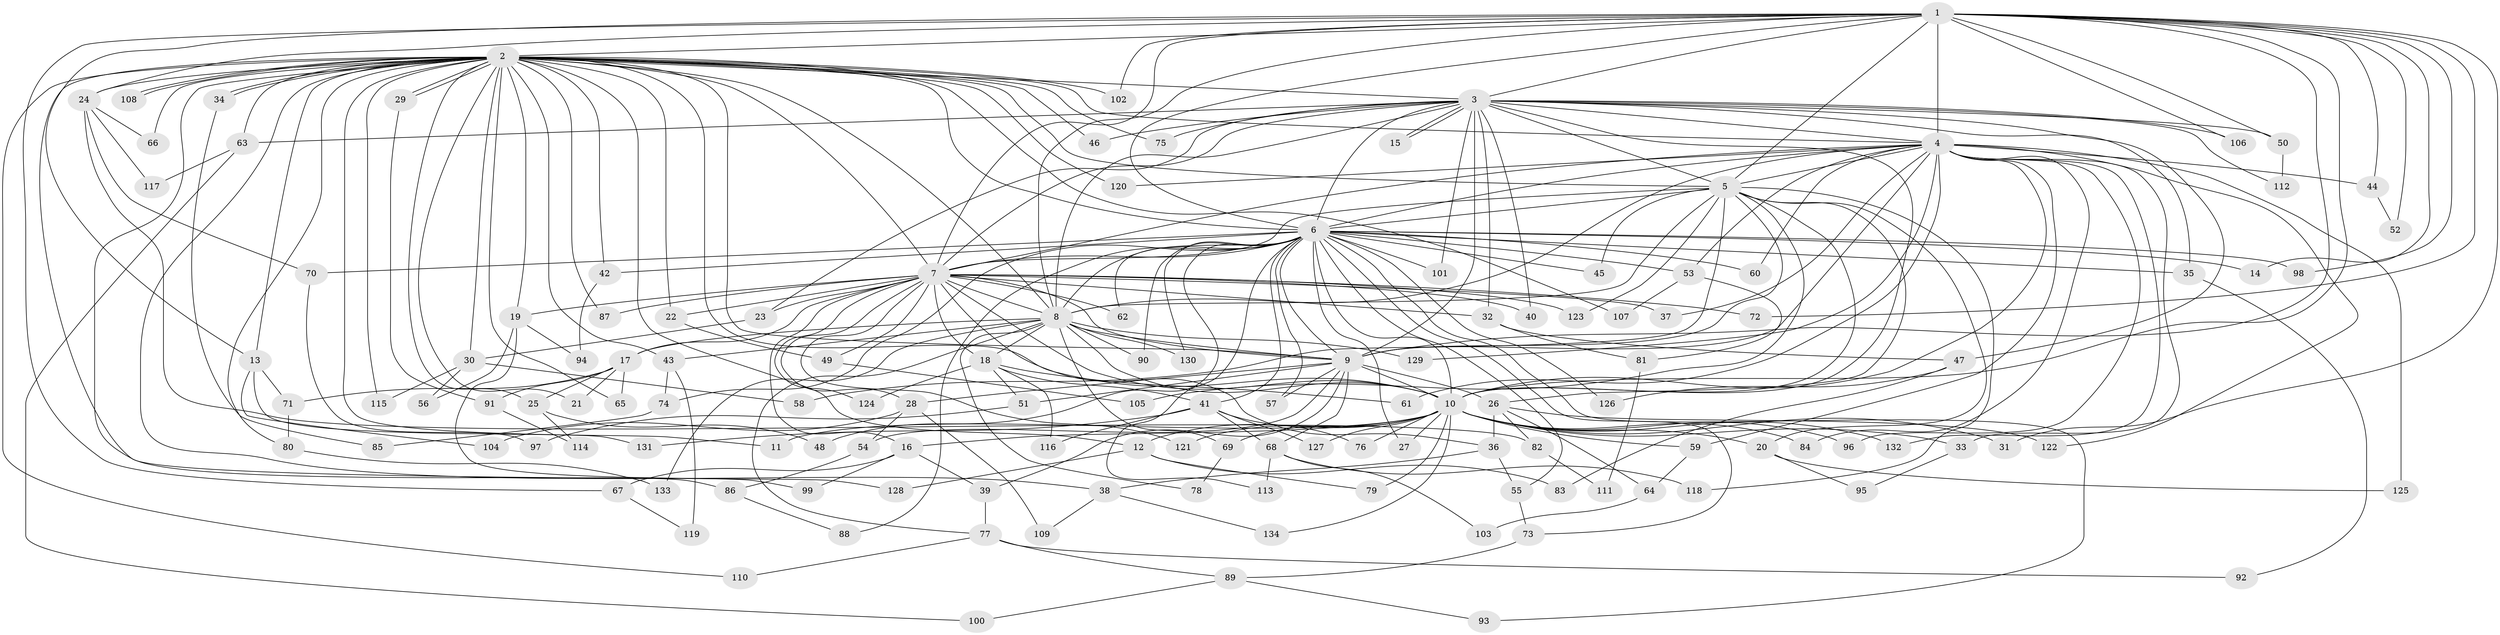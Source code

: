 // Generated by graph-tools (version 1.1) at 2025/35/03/09/25 02:35:11]
// undirected, 134 vertices, 293 edges
graph export_dot {
graph [start="1"]
  node [color=gray90,style=filled];
  1;
  2;
  3;
  4;
  5;
  6;
  7;
  8;
  9;
  10;
  11;
  12;
  13;
  14;
  15;
  16;
  17;
  18;
  19;
  20;
  21;
  22;
  23;
  24;
  25;
  26;
  27;
  28;
  29;
  30;
  31;
  32;
  33;
  34;
  35;
  36;
  37;
  38;
  39;
  40;
  41;
  42;
  43;
  44;
  45;
  46;
  47;
  48;
  49;
  50;
  51;
  52;
  53;
  54;
  55;
  56;
  57;
  58;
  59;
  60;
  61;
  62;
  63;
  64;
  65;
  66;
  67;
  68;
  69;
  70;
  71;
  72;
  73;
  74;
  75;
  76;
  77;
  78;
  79;
  80;
  81;
  82;
  83;
  84;
  85;
  86;
  87;
  88;
  89;
  90;
  91;
  92;
  93;
  94;
  95;
  96;
  97;
  98;
  99;
  100;
  101;
  102;
  103;
  104;
  105;
  106;
  107;
  108;
  109;
  110;
  111;
  112;
  113;
  114;
  115;
  116;
  117;
  118;
  119;
  120;
  121;
  122;
  123;
  124;
  125;
  126;
  127;
  128;
  129;
  130;
  131;
  132;
  133;
  134;
  1 -- 2;
  1 -- 3;
  1 -- 4;
  1 -- 5;
  1 -- 6;
  1 -- 7;
  1 -- 8;
  1 -- 9;
  1 -- 10;
  1 -- 13;
  1 -- 14;
  1 -- 24;
  1 -- 31;
  1 -- 44;
  1 -- 50;
  1 -- 52;
  1 -- 67;
  1 -- 72;
  1 -- 98;
  1 -- 102;
  1 -- 106;
  2 -- 3;
  2 -- 4;
  2 -- 5;
  2 -- 6;
  2 -- 7;
  2 -- 8;
  2 -- 9;
  2 -- 10;
  2 -- 11;
  2 -- 12;
  2 -- 13;
  2 -- 19;
  2 -- 21;
  2 -- 22;
  2 -- 24;
  2 -- 25;
  2 -- 29;
  2 -- 29;
  2 -- 30;
  2 -- 34;
  2 -- 34;
  2 -- 38;
  2 -- 42;
  2 -- 43;
  2 -- 46;
  2 -- 63;
  2 -- 65;
  2 -- 66;
  2 -- 75;
  2 -- 80;
  2 -- 86;
  2 -- 87;
  2 -- 102;
  2 -- 107;
  2 -- 108;
  2 -- 108;
  2 -- 110;
  2 -- 115;
  2 -- 120;
  2 -- 128;
  3 -- 4;
  3 -- 5;
  3 -- 6;
  3 -- 7;
  3 -- 8;
  3 -- 9;
  3 -- 10;
  3 -- 15;
  3 -- 15;
  3 -- 23;
  3 -- 32;
  3 -- 35;
  3 -- 40;
  3 -- 46;
  3 -- 47;
  3 -- 50;
  3 -- 63;
  3 -- 75;
  3 -- 101;
  3 -- 106;
  3 -- 112;
  4 -- 5;
  4 -- 6;
  4 -- 7;
  4 -- 8;
  4 -- 9;
  4 -- 10;
  4 -- 33;
  4 -- 37;
  4 -- 44;
  4 -- 53;
  4 -- 59;
  4 -- 60;
  4 -- 61;
  4 -- 84;
  4 -- 96;
  4 -- 120;
  4 -- 122;
  4 -- 125;
  4 -- 129;
  4 -- 132;
  5 -- 6;
  5 -- 7;
  5 -- 8;
  5 -- 9;
  5 -- 10;
  5 -- 20;
  5 -- 26;
  5 -- 45;
  5 -- 58;
  5 -- 105;
  5 -- 118;
  5 -- 123;
  6 -- 7;
  6 -- 8;
  6 -- 9;
  6 -- 10;
  6 -- 14;
  6 -- 27;
  6 -- 35;
  6 -- 41;
  6 -- 42;
  6 -- 45;
  6 -- 48;
  6 -- 53;
  6 -- 55;
  6 -- 57;
  6 -- 60;
  6 -- 62;
  6 -- 70;
  6 -- 73;
  6 -- 74;
  6 -- 88;
  6 -- 90;
  6 -- 93;
  6 -- 98;
  6 -- 101;
  6 -- 113;
  6 -- 126;
  6 -- 130;
  7 -- 8;
  7 -- 9;
  7 -- 10;
  7 -- 16;
  7 -- 17;
  7 -- 18;
  7 -- 19;
  7 -- 22;
  7 -- 23;
  7 -- 28;
  7 -- 32;
  7 -- 36;
  7 -- 37;
  7 -- 40;
  7 -- 49;
  7 -- 62;
  7 -- 72;
  7 -- 87;
  7 -- 121;
  7 -- 123;
  7 -- 124;
  8 -- 9;
  8 -- 10;
  8 -- 17;
  8 -- 18;
  8 -- 43;
  8 -- 69;
  8 -- 77;
  8 -- 78;
  8 -- 90;
  8 -- 129;
  8 -- 130;
  8 -- 133;
  9 -- 10;
  9 -- 26;
  9 -- 28;
  9 -- 39;
  9 -- 51;
  9 -- 54;
  9 -- 57;
  9 -- 68;
  10 -- 11;
  10 -- 12;
  10 -- 16;
  10 -- 20;
  10 -- 27;
  10 -- 31;
  10 -- 33;
  10 -- 59;
  10 -- 69;
  10 -- 76;
  10 -- 79;
  10 -- 84;
  10 -- 96;
  10 -- 121;
  10 -- 127;
  10 -- 132;
  10 -- 134;
  12 -- 79;
  12 -- 83;
  12 -- 128;
  13 -- 71;
  13 -- 104;
  13 -- 131;
  16 -- 39;
  16 -- 67;
  16 -- 99;
  17 -- 21;
  17 -- 25;
  17 -- 65;
  17 -- 71;
  17 -- 91;
  18 -- 41;
  18 -- 51;
  18 -- 61;
  18 -- 116;
  18 -- 124;
  19 -- 56;
  19 -- 94;
  19 -- 99;
  20 -- 95;
  20 -- 125;
  22 -- 49;
  23 -- 30;
  24 -- 66;
  24 -- 70;
  24 -- 82;
  24 -- 117;
  25 -- 48;
  25 -- 114;
  26 -- 36;
  26 -- 64;
  26 -- 82;
  26 -- 122;
  28 -- 54;
  28 -- 104;
  28 -- 109;
  29 -- 91;
  30 -- 56;
  30 -- 58;
  30 -- 115;
  32 -- 47;
  32 -- 81;
  33 -- 95;
  34 -- 85;
  35 -- 92;
  36 -- 38;
  36 -- 55;
  38 -- 109;
  38 -- 134;
  39 -- 77;
  41 -- 68;
  41 -- 76;
  41 -- 116;
  41 -- 127;
  41 -- 131;
  42 -- 94;
  43 -- 74;
  43 -- 119;
  44 -- 52;
  47 -- 83;
  47 -- 126;
  49 -- 105;
  50 -- 112;
  51 -- 97;
  53 -- 81;
  53 -- 107;
  54 -- 86;
  55 -- 73;
  59 -- 64;
  63 -- 100;
  63 -- 117;
  64 -- 103;
  67 -- 119;
  68 -- 103;
  68 -- 113;
  68 -- 118;
  69 -- 78;
  70 -- 97;
  71 -- 80;
  73 -- 89;
  74 -- 85;
  77 -- 89;
  77 -- 92;
  77 -- 110;
  80 -- 133;
  81 -- 111;
  82 -- 111;
  86 -- 88;
  89 -- 93;
  89 -- 100;
  91 -- 114;
}
